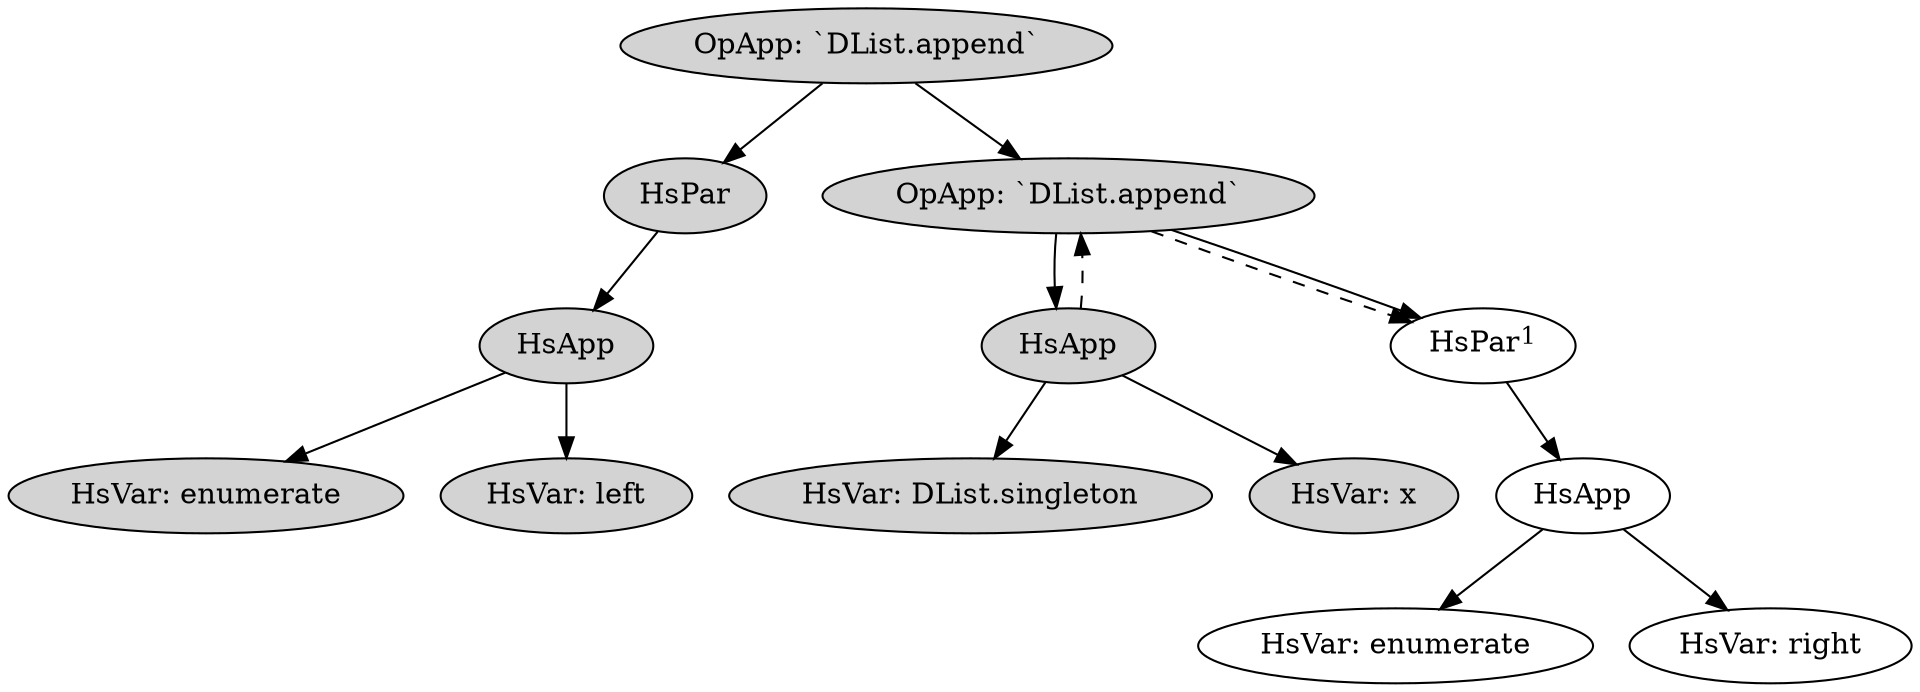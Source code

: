digraph G {
//enumerate -> lApp;

	subgraph left {
		lApp [label="OpApp: `DList.append`", style = filled];		
		lApp -> lPar;		
		lApp -> rApp;
	}

	subgraph lPar {
		lPar [label="HsPar", style = filled];
		lEnum [label="HsVar: enumerate", style = filled ];
		left [label="HsVar: left", style = filled];
		pApp1 [label="HsApp", style = filled];
		lPar -> pApp1;
		pApp1 -> lEnum;
		pApp1 -> left;
	}

	subgraph right {		
		rApp [label="OpApp: `DList.append`", style = filled];
		lst -> rApp [style = dashed, constraint = false];
		rApp -> lst;
		rApp -> rPar [style = dashed, constraint = false];
		rApp -> rPar;
	}
	
	subgraph singleton {
		lst [label="HsApp", style = filled];
		sing [label="HsVar: DList.singleton", style = filled]
		x [label = "HsVar: x", style = filled]
		lst -> sing;
		lst -> x;
	}
	
	subgraph rPar {
		rPar [label=<HsPar<SUP>1</SUP>>];
		rEApp [label="HsApp"];
		rEnum [label="HsVar: enumerate"];
		right [label="HsVar: right"];
		rPar -> rEApp;
		rEApp -> rEnum;
		rEApp -> right;
	}

}

//enumerate (Node left x right) = (enumerate left) ++ [x] ++ (enumerate right)

/*
(L {test/testdata/HughesList/HList2.hs:8:33-76} 
                 (OpApp 
                  (L {test/testdata/HughesList/HList2.hs:8:33-55} 
                   (OpApp 
                    (L {test/testdata/HughesList/HList2.hs:8:33-48} 
                     (HsPar 
                      (L {test/testdata/HughesList/HList2.hs:8:34-47} 
                       (HsApp 
                        (L {test/testdata/HughesList/HList2.hs:8:34-42} 
                         (HsVar 
                          (Unqual {OccName: enumerate}))) 
                        (L {test/testdata/HughesList/HList2.hs:8:44-47} 
                         (HsVar 
                          (Unqual {OccName: left}))))))) 
                    (L {test/testdata/HughesList/HList2.hs:8:50-51} 
                     (HsVar 
                      (Unqual {OccName: ++}))) 
                    (PlaceHolder) 
                    (L {test/testdata/HughesList/HList2.hs:8:53-55} 
                     (ExplicitList 
                      (PlaceHolder) 
                      (Nothing) 
                      [
                       (L {test/testdata/HughesList/HList2.hs:8:54} 
                        (HsVar 
                         (Unqual {OccName: x})))])))) 

                         (L {test/testdata/HughesList/HList2.hs:8:57-58} 
                   (HsVar 
                    (Unqual {OccName: ++}))) 
                  (PlaceHolder) 
                  (L {test/testdata/HughesList/HList2.hs:8:60-76} 
                   (HsPar 
                    (L {test/testdata/HughesList/HList2.hs:8:61-75} 
                     (HsApp 
                      (L {test/testdata/HughesList/HList2.hs:8:61-69} 
                       (HsVar 
                        (Unqual {OccName: enumerate}))) 
                      (L {test/testdata/HughesList/HList2.hs:8:71-75} 
                       (HsVar 
                        (Unqual {OccName: right})))))))))

*/